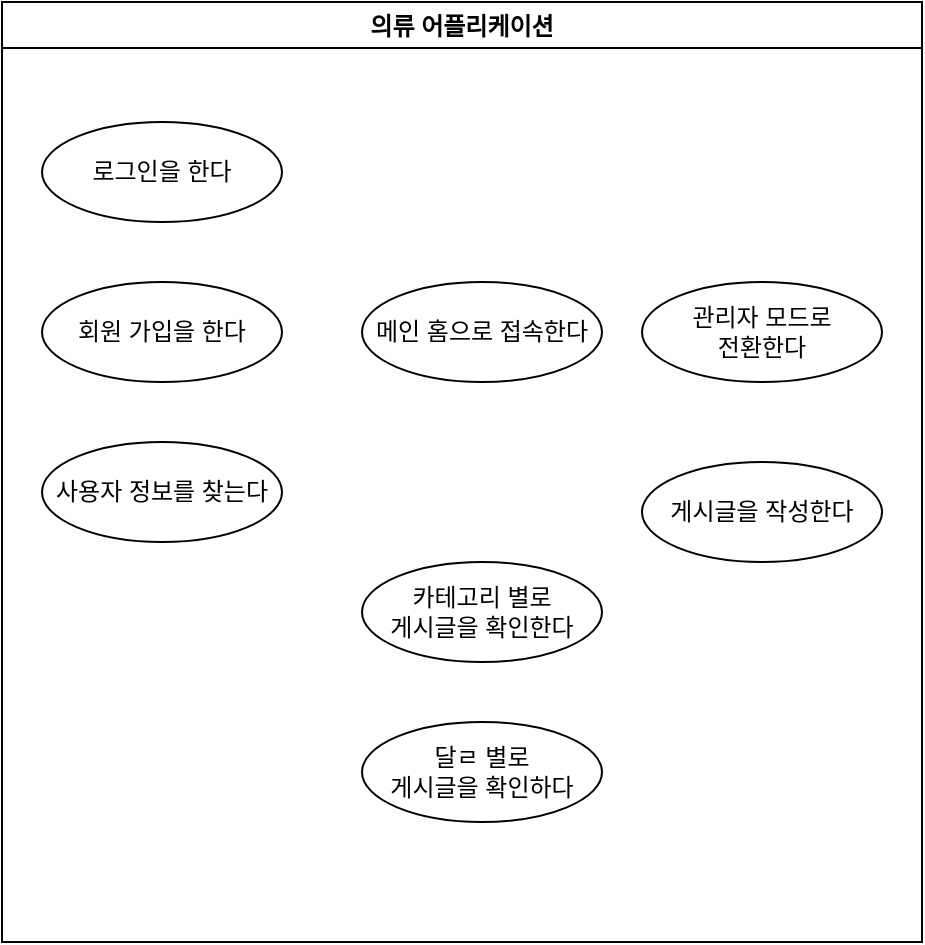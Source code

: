 <mxfile version="17.4.4" type="github">
  <diagram id="knMXWCGG6_-gHdy01Hyh" name="Page-1">
    <mxGraphModel dx="480" dy="617" grid="1" gridSize="10" guides="1" tooltips="1" connect="1" arrows="1" fold="1" page="1" pageScale="1" pageWidth="827" pageHeight="1169" math="0" shadow="0">
      <root>
        <mxCell id="0" />
        <mxCell id="1" parent="0" />
        <mxCell id="GIMM10E1bogJqhe_hlqj-3" value="의류 어플리케이션" style="swimlane;" vertex="1" parent="1">
          <mxGeometry x="310" y="80" width="460" height="470" as="geometry" />
        </mxCell>
        <mxCell id="GIMM10E1bogJqhe_hlqj-4" value="로그인을 한다" style="ellipse;whiteSpace=wrap;html=1;" vertex="1" parent="GIMM10E1bogJqhe_hlqj-3">
          <mxGeometry x="20" y="60" width="120" height="50" as="geometry" />
        </mxCell>
        <mxCell id="GIMM10E1bogJqhe_hlqj-6" value="회원 가입을 한다" style="ellipse;whiteSpace=wrap;html=1;" vertex="1" parent="GIMM10E1bogJqhe_hlqj-3">
          <mxGeometry x="20" y="140" width="120" height="50" as="geometry" />
        </mxCell>
        <mxCell id="GIMM10E1bogJqhe_hlqj-7" value="사용자 정보를 찾는다" style="ellipse;whiteSpace=wrap;html=1;" vertex="1" parent="GIMM10E1bogJqhe_hlqj-3">
          <mxGeometry x="20" y="220" width="120" height="50" as="geometry" />
        </mxCell>
        <mxCell id="GIMM10E1bogJqhe_hlqj-8" value="메인 홈으로 접속한다" style="ellipse;whiteSpace=wrap;html=1;" vertex="1" parent="GIMM10E1bogJqhe_hlqj-3">
          <mxGeometry x="180" y="140" width="120" height="50" as="geometry" />
        </mxCell>
        <mxCell id="GIMM10E1bogJqhe_hlqj-9" value="관리자 모드로&lt;br&gt;전환한다" style="ellipse;whiteSpace=wrap;html=1;" vertex="1" parent="GIMM10E1bogJqhe_hlqj-3">
          <mxGeometry x="320" y="140" width="120" height="50" as="geometry" />
        </mxCell>
        <mxCell id="GIMM10E1bogJqhe_hlqj-10" value="게시글을 작성한다" style="ellipse;whiteSpace=wrap;html=1;" vertex="1" parent="GIMM10E1bogJqhe_hlqj-3">
          <mxGeometry x="320" y="230" width="120" height="50" as="geometry" />
        </mxCell>
        <mxCell id="GIMM10E1bogJqhe_hlqj-11" value="카테고리 별로&lt;br&gt;게시글을 확인한다" style="ellipse;whiteSpace=wrap;html=1;" vertex="1" parent="GIMM10E1bogJqhe_hlqj-3">
          <mxGeometry x="180" y="280" width="120" height="50" as="geometry" />
        </mxCell>
        <mxCell id="GIMM10E1bogJqhe_hlqj-12" value="달ㄹ 별로&lt;br&gt;게시글을 확인하다" style="ellipse;whiteSpace=wrap;html=1;" vertex="1" parent="GIMM10E1bogJqhe_hlqj-3">
          <mxGeometry x="180" y="360" width="120" height="50" as="geometry" />
        </mxCell>
      </root>
    </mxGraphModel>
  </diagram>
</mxfile>
